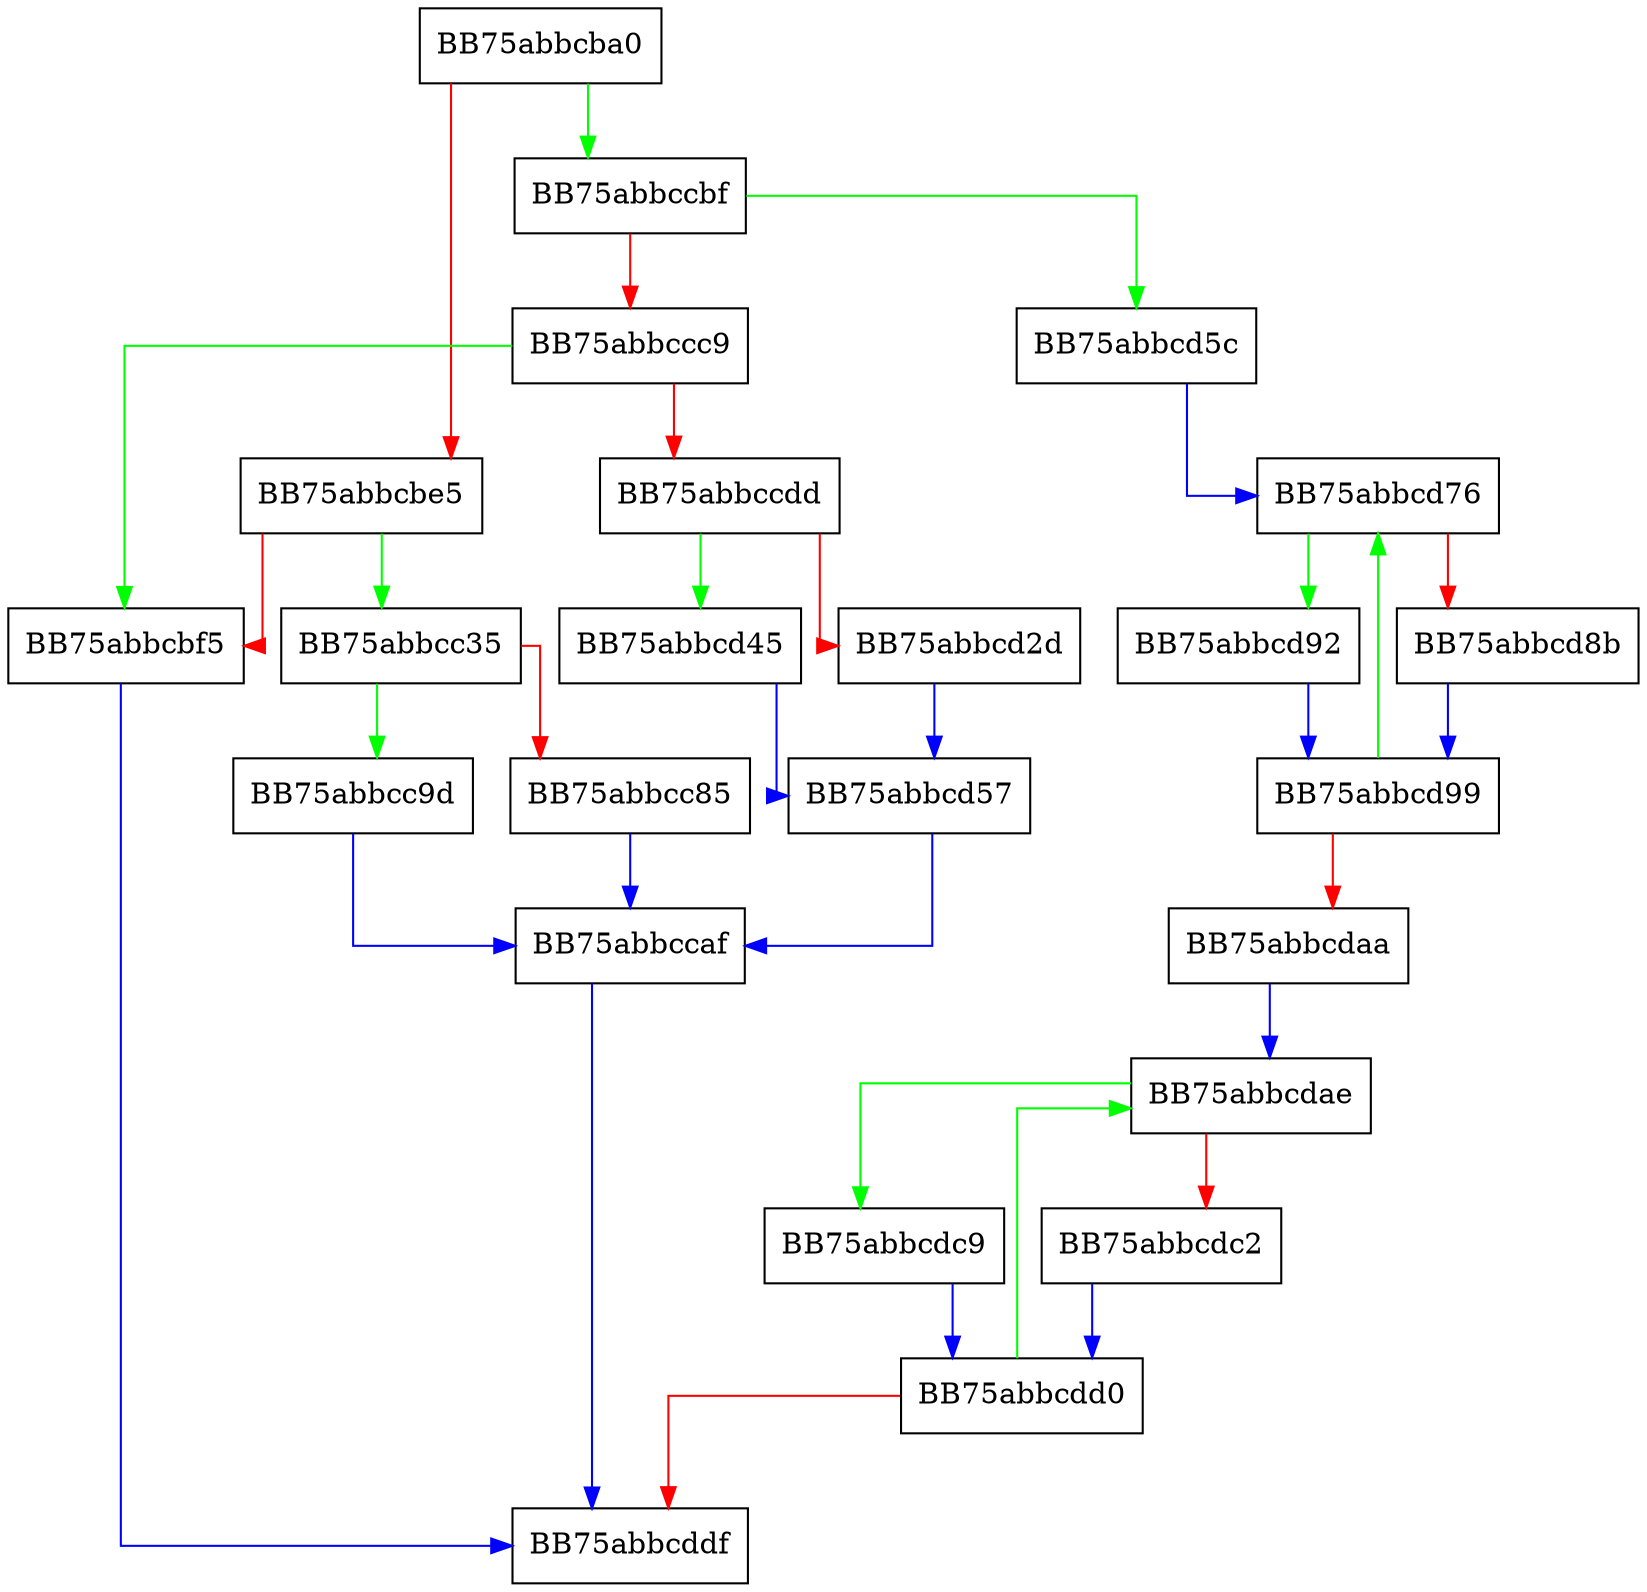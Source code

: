 digraph SSE4_phaddsw {
  node [shape="box"];
  graph [splines=ortho];
  BB75abbcba0 -> BB75abbccbf [color="green"];
  BB75abbcba0 -> BB75abbcbe5 [color="red"];
  BB75abbcbe5 -> BB75abbcc35 [color="green"];
  BB75abbcbe5 -> BB75abbcbf5 [color="red"];
  BB75abbcbf5 -> BB75abbcddf [color="blue"];
  BB75abbcc35 -> BB75abbcc9d [color="green"];
  BB75abbcc35 -> BB75abbcc85 [color="red"];
  BB75abbcc85 -> BB75abbccaf [color="blue"];
  BB75abbcc9d -> BB75abbccaf [color="blue"];
  BB75abbccaf -> BB75abbcddf [color="blue"];
  BB75abbccbf -> BB75abbcd5c [color="green"];
  BB75abbccbf -> BB75abbccc9 [color="red"];
  BB75abbccc9 -> BB75abbcbf5 [color="green"];
  BB75abbccc9 -> BB75abbccdd [color="red"];
  BB75abbccdd -> BB75abbcd45 [color="green"];
  BB75abbccdd -> BB75abbcd2d [color="red"];
  BB75abbcd2d -> BB75abbcd57 [color="blue"];
  BB75abbcd45 -> BB75abbcd57 [color="blue"];
  BB75abbcd57 -> BB75abbccaf [color="blue"];
  BB75abbcd5c -> BB75abbcd76 [color="blue"];
  BB75abbcd76 -> BB75abbcd92 [color="green"];
  BB75abbcd76 -> BB75abbcd8b [color="red"];
  BB75abbcd8b -> BB75abbcd99 [color="blue"];
  BB75abbcd92 -> BB75abbcd99 [color="blue"];
  BB75abbcd99 -> BB75abbcd76 [color="green"];
  BB75abbcd99 -> BB75abbcdaa [color="red"];
  BB75abbcdaa -> BB75abbcdae [color="blue"];
  BB75abbcdae -> BB75abbcdc9 [color="green"];
  BB75abbcdae -> BB75abbcdc2 [color="red"];
  BB75abbcdc2 -> BB75abbcdd0 [color="blue"];
  BB75abbcdc9 -> BB75abbcdd0 [color="blue"];
  BB75abbcdd0 -> BB75abbcdae [color="green"];
  BB75abbcdd0 -> BB75abbcddf [color="red"];
}